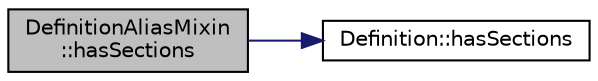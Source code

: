digraph "DefinitionAliasMixin::hasSections"
{
 // LATEX_PDF_SIZE
  edge [fontname="Helvetica",fontsize="10",labelfontname="Helvetica",labelfontsize="10"];
  node [fontname="Helvetica",fontsize="10",shape=record];
  rankdir="LR";
  Node1 [label="DefinitionAliasMixin\l::hasSections",height=0.2,width=0.4,color="black", fillcolor="grey75", style="filled", fontcolor="black",tooltip=" "];
  Node1 -> Node2 [color="midnightblue",fontsize="10",style="solid"];
  Node2 [label="Definition::hasSections",height=0.2,width=0.4,color="black", fillcolor="white", style="filled",URL="$classDefinition.html#a1ad855bf3b54523204268a6bb20a8833",tooltip=" "];
}
